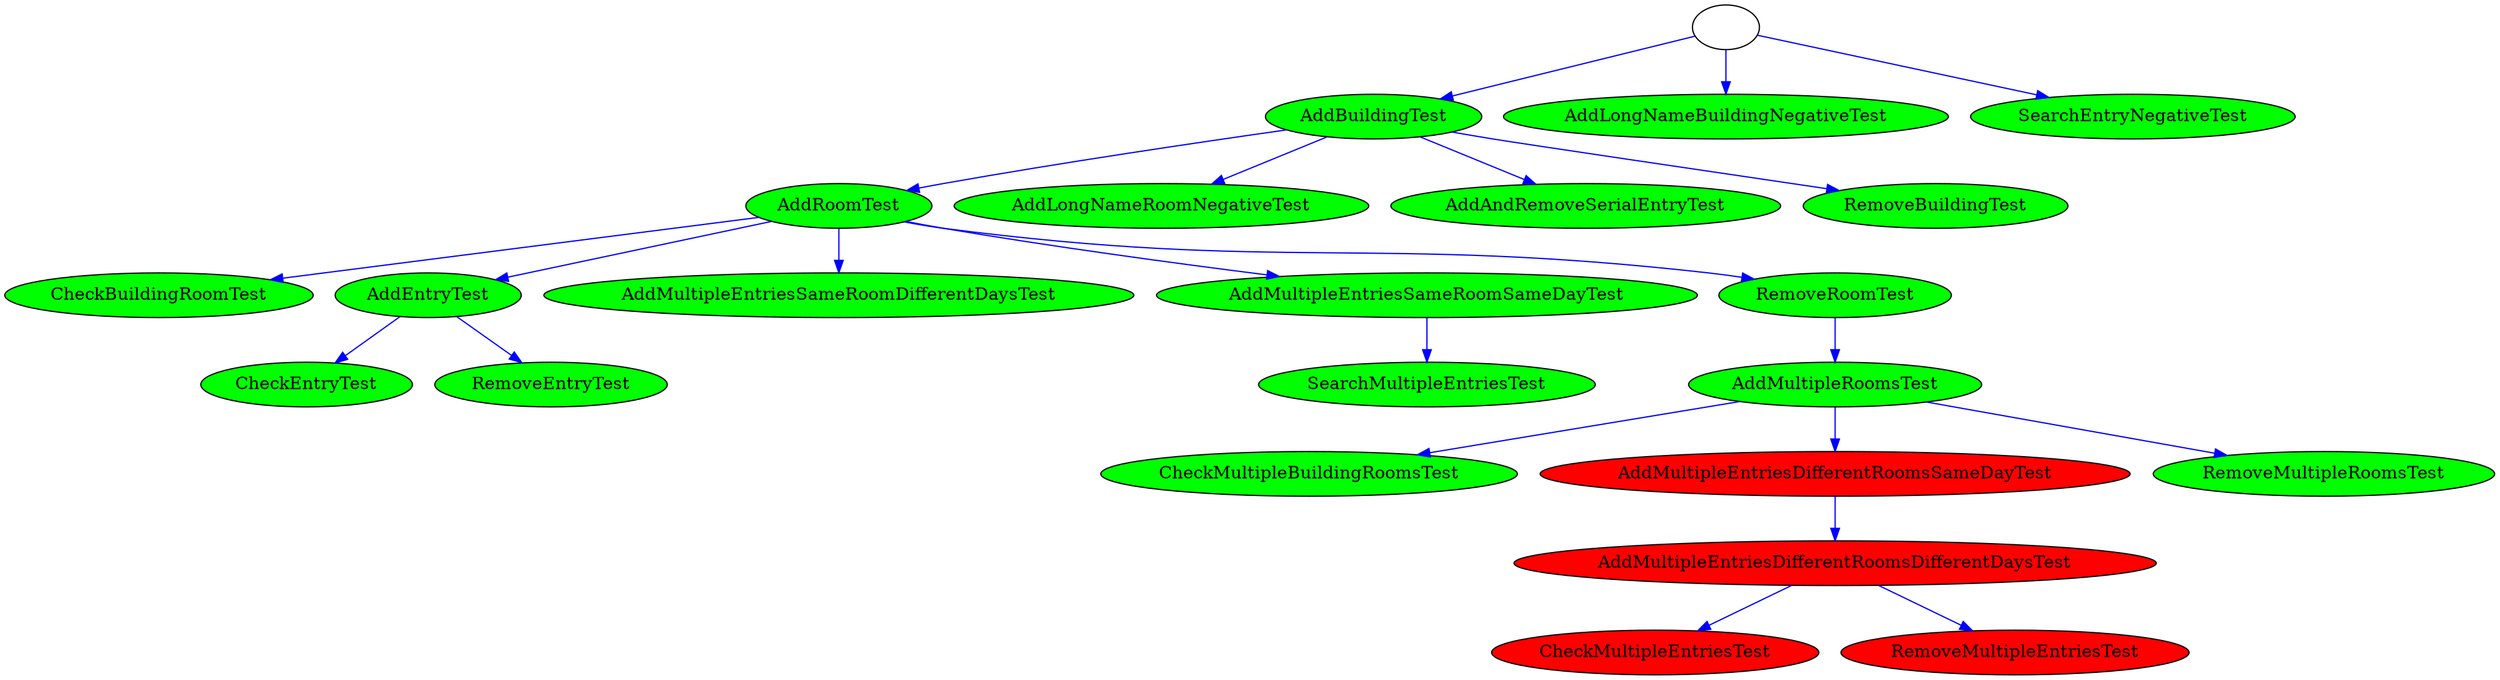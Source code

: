 strict digraph G {
root_925284253 [ label="" color = "black" ];
AddBuildingTest_1834264394 [ label="AddBuildingTest" fillcolor="green" style="filled" fontcolor="black" ];
AddLongNameBuildingNegativeTest_1731906177 [ label="AddLongNameBuildingNegativeTest" fillcolor="green" style="filled" fontcolor="black" ];
SearchEntryNegativeTest_1307059155 [ label="SearchEntryNegativeTest" fillcolor="green" style="filled" fontcolor="black" ];
AddRoomTest_699624521 [ label="AddRoomTest" fillcolor="green" style="filled" fontcolor="black" ];
AddLongNameRoomNegativeTest_761461614 [ label="AddLongNameRoomNegativeTest" fillcolor="green" style="filled" fontcolor="black" ];
AddAndRemoveSerialEntryTest_1630456884 [ label="AddAndRemoveSerialEntryTest" fillcolor="green" style="filled" fontcolor="black" ];
RemoveBuildingTest_828410977 [ label="RemoveBuildingTest" fillcolor="green" style="filled" fontcolor="black" ];
CheckBuildingRoomTest_1444345278 [ label="CheckBuildingRoomTest" fillcolor="green" style="filled" fontcolor="black" ];
AddEntryTest_2090453015 [ label="AddEntryTest" fillcolor="green" style="filled" fontcolor="black" ];
AddMultipleEntriesSameRoomDifferentDaysTest_1886580783 [ label="AddMultipleEntriesSameRoomDifferentDaysTest" fillcolor="green" style="filled" fontcolor="black" ];
AddMultipleEntriesSameRoomSameDayTest_1440400566 [ label="AddMultipleEntriesSameRoomSameDayTest" fillcolor="green" style="filled" fontcolor="black" ];
RemoveRoomTest_434820572 [ label="RemoveRoomTest" fillcolor="green" style="filled" fontcolor="black" ];
CheckEntryTest_1212149297 [ label="CheckEntryTest" fillcolor="green" style="filled" fontcolor="black" ];
RemoveEntryTest_1660209905 [ label="RemoveEntryTest" fillcolor="green" style="filled" fontcolor="black" ];
SearchMultipleEntriesTest_1873692203 [ label="SearchMultipleEntriesTest" fillcolor="green" style="filled" fontcolor="black" ];
AddMultipleRoomsTest_1746373192 [ label="AddMultipleRoomsTest" fillcolor="green" style="filled" fontcolor="black" ];
CheckMultipleBuildingRoomsTest_1612931000 [ label="CheckMultipleBuildingRoomsTest" fillcolor="green" style="filled" fontcolor="black" ];
AddMultipleEntriesDifferentRoomsSameDayTest_452135901 [ label="AddMultipleEntriesDifferentRoomsSameDayTest" fillcolor="red" style="filled" fontcolor="black" ];
RemoveMultipleRoomsTest_132328043 [ label="RemoveMultipleRoomsTest" fillcolor="green" style="filled" fontcolor="black" ];
AddMultipleEntriesDifferentRoomsDifferentDaysTest_152803337 [ label="AddMultipleEntriesDifferentRoomsDifferentDaysTest" fillcolor="red" style="filled" fontcolor="black" ];
CheckMultipleEntriesTest_1039864144 [ label="CheckMultipleEntriesTest" fillcolor="red" style="filled" fontcolor="black" ];
RemoveMultipleEntriesTest_610692243 [ label="RemoveMultipleEntriesTest" fillcolor="red" style="filled" fontcolor="black" ];
  root_925284253 -> AddBuildingTest_1834264394 [ label="" color="blue" ];
  root_925284253 -> AddLongNameBuildingNegativeTest_1731906177 [ label="" color="blue" ];
  root_925284253 -> SearchEntryNegativeTest_1307059155 [ label="" color="blue" ];
  AddBuildingTest_1834264394 -> AddRoomTest_699624521 [ label="" color="blue" ];
  AddBuildingTest_1834264394 -> AddLongNameRoomNegativeTest_761461614 [ label="" color="blue" ];
  AddBuildingTest_1834264394 -> AddAndRemoveSerialEntryTest_1630456884 [ label="" color="blue" ];
  AddBuildingTest_1834264394 -> RemoveBuildingTest_828410977 [ label="" color="blue" ];
  AddRoomTest_699624521 -> CheckBuildingRoomTest_1444345278 [ label="" color="blue" ];
  AddRoomTest_699624521 -> AddEntryTest_2090453015 [ label="" color="blue" ];
  AddRoomTest_699624521 -> AddMultipleEntriesSameRoomDifferentDaysTest_1886580783 [ label="" color="blue" ];
  AddRoomTest_699624521 -> AddMultipleEntriesSameRoomSameDayTest_1440400566 [ label="" color="blue" ];
  AddRoomTest_699624521 -> RemoveRoomTest_434820572 [ label="" color="blue" ];
  AddEntryTest_2090453015 -> CheckEntryTest_1212149297 [ label="" color="blue" ];
  AddEntryTest_2090453015 -> RemoveEntryTest_1660209905 [ label="" color="blue" ];
  AddMultipleEntriesSameRoomSameDayTest_1440400566 -> SearchMultipleEntriesTest_1873692203 [ label="" color="blue" ];
  RemoveRoomTest_434820572 -> AddMultipleRoomsTest_1746373192 [ label="" color="blue" ];
  AddMultipleRoomsTest_1746373192 -> CheckMultipleBuildingRoomsTest_1612931000 [ label="" color="blue" ];
  AddMultipleRoomsTest_1746373192 -> AddMultipleEntriesDifferentRoomsSameDayTest_452135901 [ label="" color="blue" ];
  AddMultipleRoomsTest_1746373192 -> RemoveMultipleRoomsTest_132328043 [ label="" color="blue" ];
  AddMultipleEntriesDifferentRoomsSameDayTest_452135901 -> AddMultipleEntriesDifferentRoomsDifferentDaysTest_152803337 [ label="" color="blue" ];
  AddMultipleEntriesDifferentRoomsDifferentDaysTest_152803337 -> CheckMultipleEntriesTest_1039864144 [ label="" color="blue" ];
  AddMultipleEntriesDifferentRoomsDifferentDaysTest_152803337 -> RemoveMultipleEntriesTest_610692243 [ label="" color="blue" ];
}

